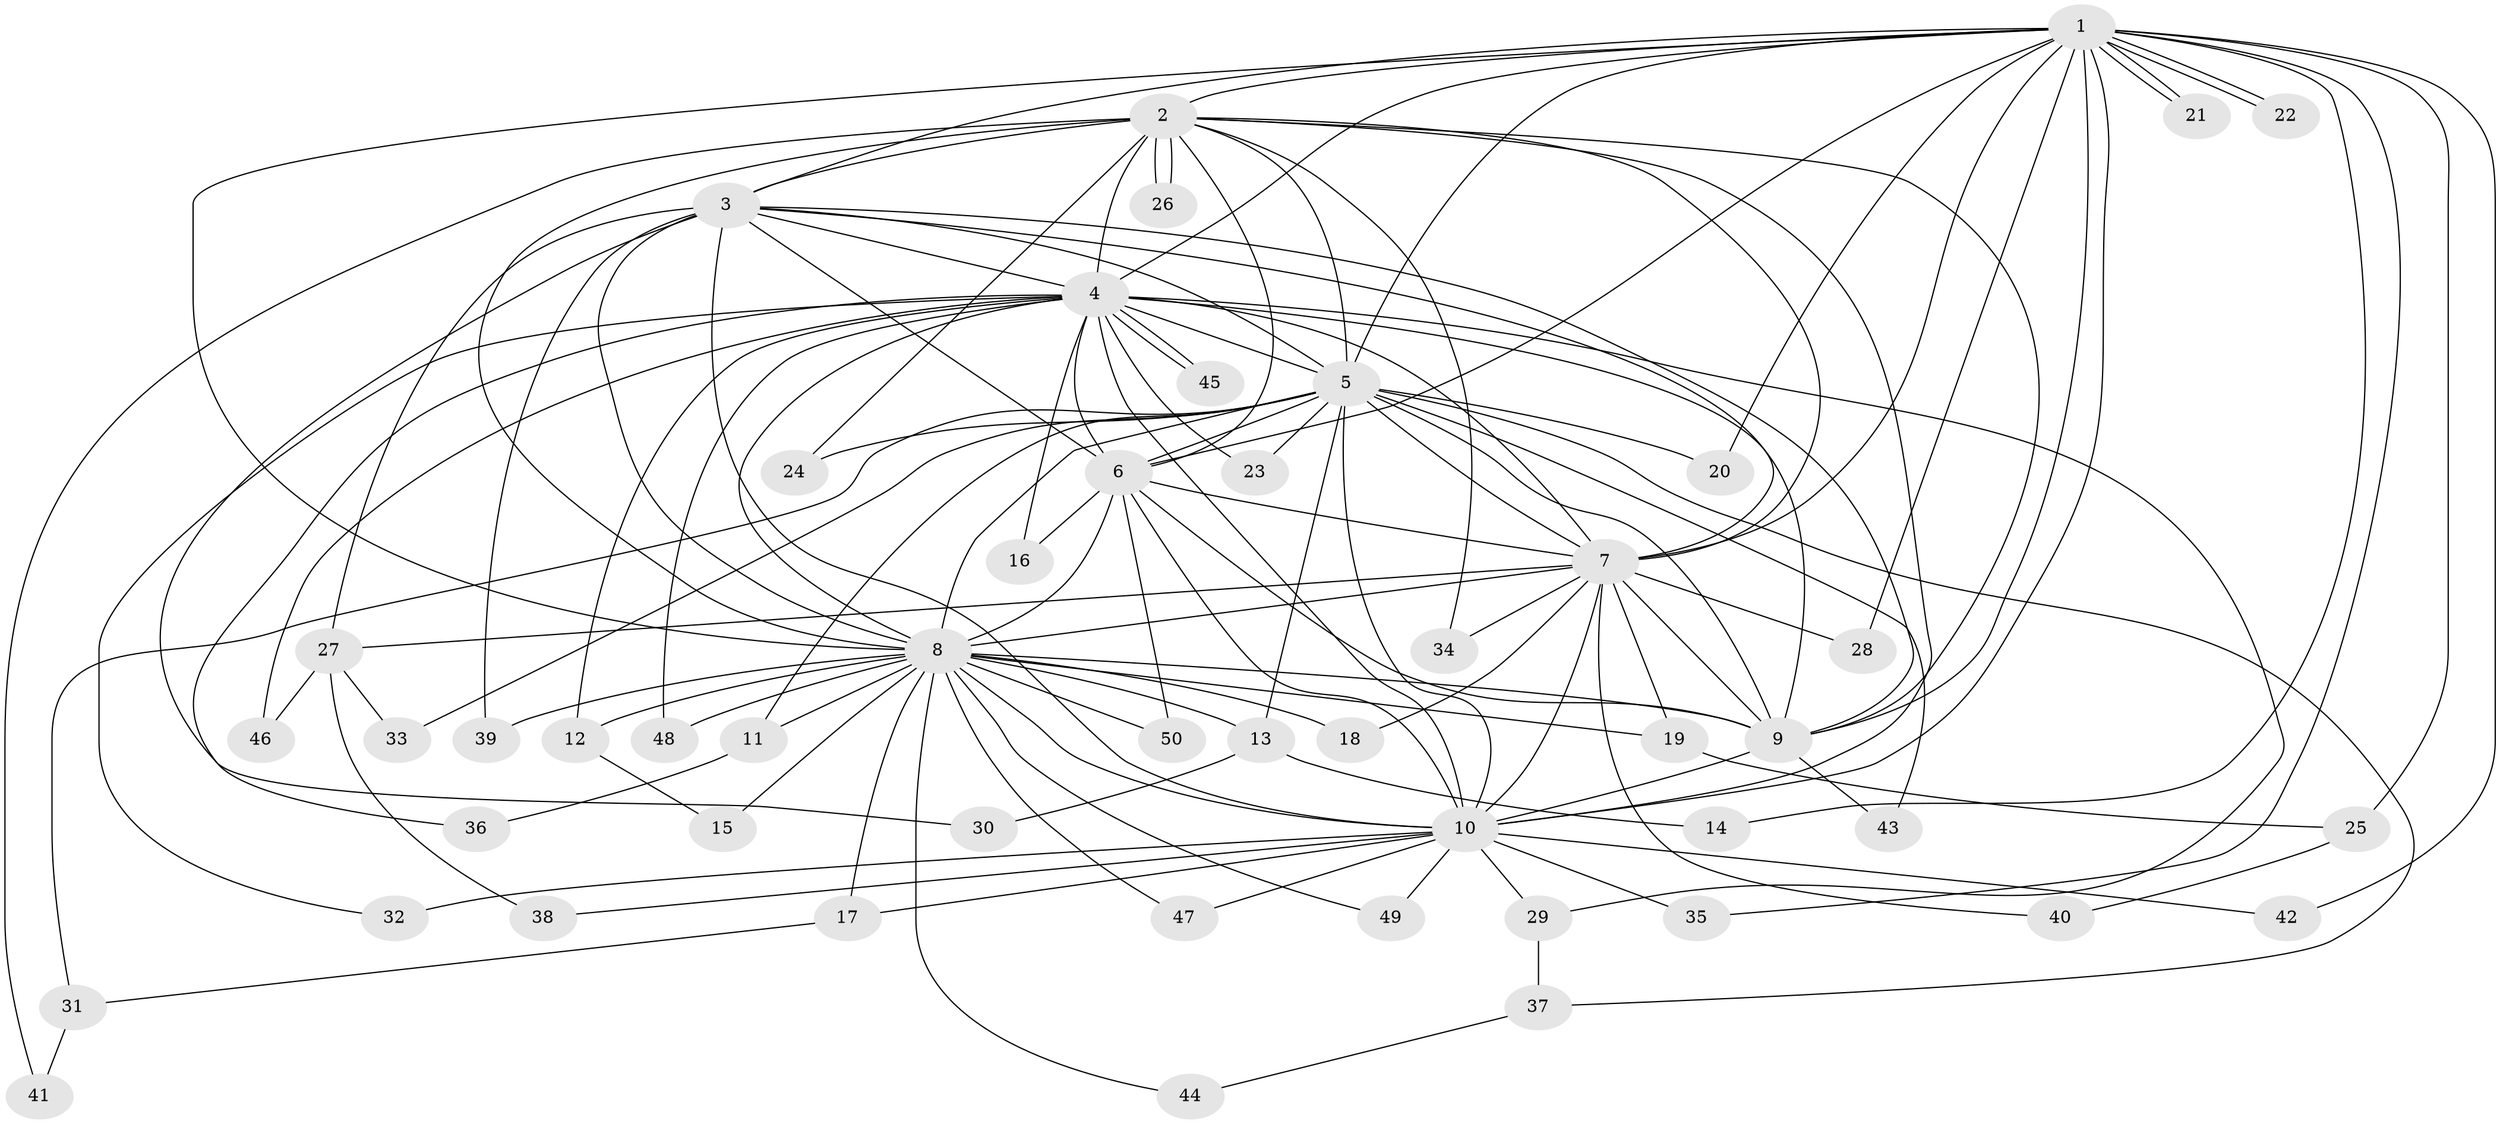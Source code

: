 // coarse degree distribution, {18: 0.02702702702702703, 16: 0.02702702702702703, 19: 0.02702702702702703, 15: 0.02702702702702703, 13: 0.02702702702702703, 6: 0.02702702702702703, 12: 0.02702702702702703, 3: 0.16216216216216217, 2: 0.5405405405405406, 4: 0.02702702702702703, 5: 0.02702702702702703, 1: 0.05405405405405406}
// Generated by graph-tools (version 1.1) at 2025/41/03/06/25 10:41:43]
// undirected, 50 vertices, 125 edges
graph export_dot {
graph [start="1"]
  node [color=gray90,style=filled];
  1;
  2;
  3;
  4;
  5;
  6;
  7;
  8;
  9;
  10;
  11;
  12;
  13;
  14;
  15;
  16;
  17;
  18;
  19;
  20;
  21;
  22;
  23;
  24;
  25;
  26;
  27;
  28;
  29;
  30;
  31;
  32;
  33;
  34;
  35;
  36;
  37;
  38;
  39;
  40;
  41;
  42;
  43;
  44;
  45;
  46;
  47;
  48;
  49;
  50;
  1 -- 2;
  1 -- 3;
  1 -- 4;
  1 -- 5;
  1 -- 6;
  1 -- 7;
  1 -- 8;
  1 -- 9;
  1 -- 10;
  1 -- 14;
  1 -- 20;
  1 -- 21;
  1 -- 21;
  1 -- 22;
  1 -- 22;
  1 -- 25;
  1 -- 28;
  1 -- 35;
  1 -- 42;
  2 -- 3;
  2 -- 4;
  2 -- 5;
  2 -- 6;
  2 -- 7;
  2 -- 8;
  2 -- 9;
  2 -- 10;
  2 -- 24;
  2 -- 26;
  2 -- 26;
  2 -- 34;
  2 -- 41;
  3 -- 4;
  3 -- 5;
  3 -- 6;
  3 -- 7;
  3 -- 8;
  3 -- 9;
  3 -- 10;
  3 -- 27;
  3 -- 30;
  3 -- 39;
  4 -- 5;
  4 -- 6;
  4 -- 7;
  4 -- 8;
  4 -- 9;
  4 -- 10;
  4 -- 12;
  4 -- 16;
  4 -- 23;
  4 -- 29;
  4 -- 32;
  4 -- 36;
  4 -- 45;
  4 -- 45;
  4 -- 46;
  4 -- 48;
  5 -- 6;
  5 -- 7;
  5 -- 8;
  5 -- 9;
  5 -- 10;
  5 -- 11;
  5 -- 13;
  5 -- 20;
  5 -- 23;
  5 -- 24;
  5 -- 31;
  5 -- 33;
  5 -- 37;
  5 -- 43;
  6 -- 7;
  6 -- 8;
  6 -- 9;
  6 -- 10;
  6 -- 16;
  6 -- 50;
  7 -- 8;
  7 -- 9;
  7 -- 10;
  7 -- 18;
  7 -- 19;
  7 -- 27;
  7 -- 28;
  7 -- 34;
  7 -- 40;
  8 -- 9;
  8 -- 10;
  8 -- 11;
  8 -- 12;
  8 -- 13;
  8 -- 15;
  8 -- 17;
  8 -- 18;
  8 -- 19;
  8 -- 39;
  8 -- 44;
  8 -- 47;
  8 -- 48;
  8 -- 49;
  8 -- 50;
  9 -- 10;
  9 -- 43;
  10 -- 17;
  10 -- 29;
  10 -- 32;
  10 -- 35;
  10 -- 38;
  10 -- 42;
  10 -- 47;
  10 -- 49;
  11 -- 36;
  12 -- 15;
  13 -- 14;
  13 -- 30;
  17 -- 31;
  19 -- 25;
  25 -- 40;
  27 -- 33;
  27 -- 38;
  27 -- 46;
  29 -- 37;
  31 -- 41;
  37 -- 44;
}
